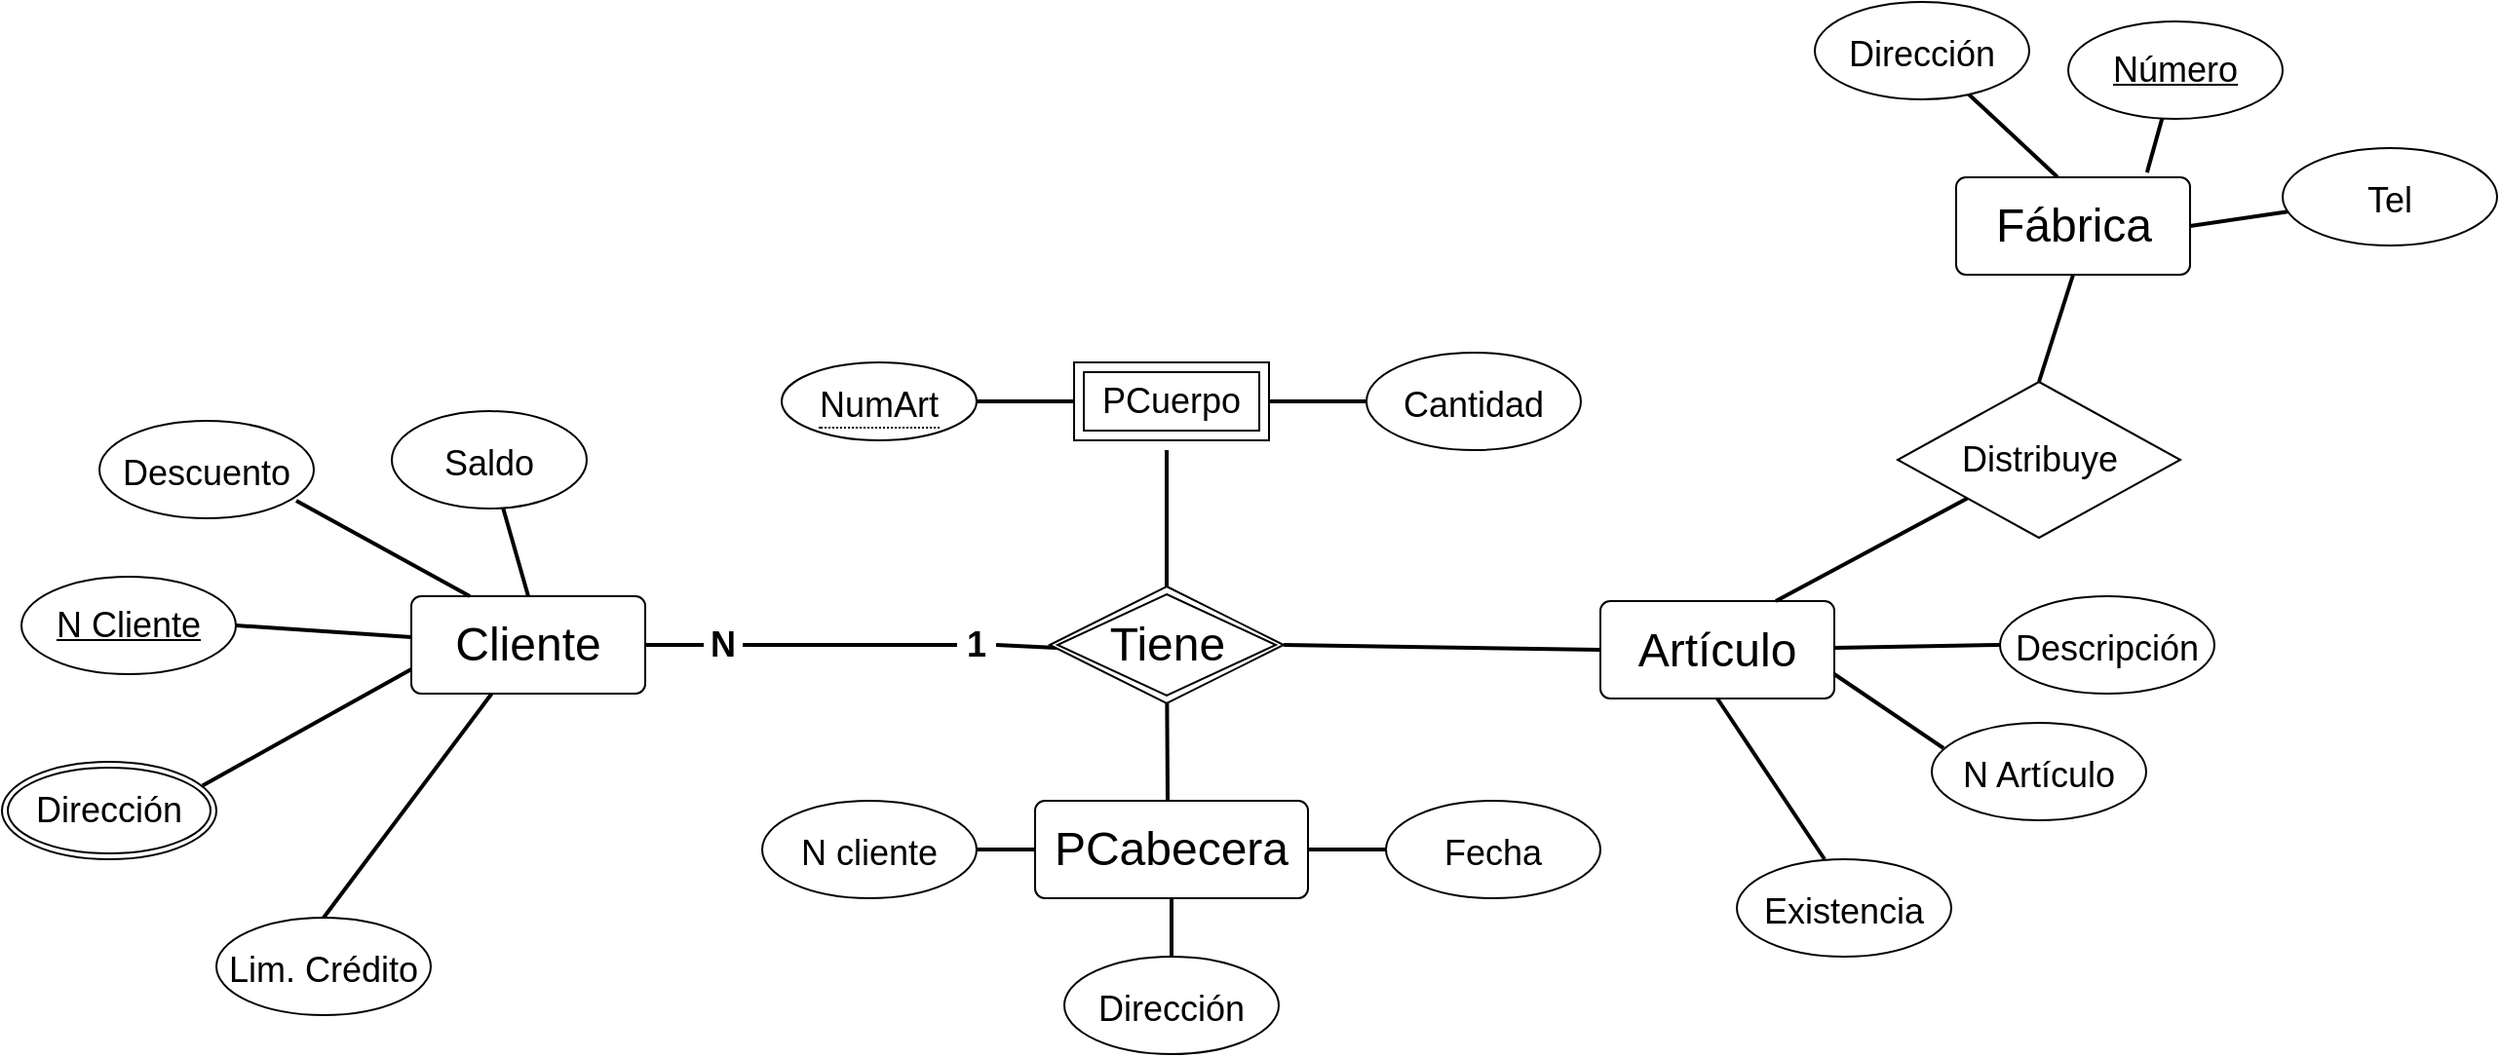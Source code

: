 <mxfile version="20.2.6" type="github">
  <diagram id="R2lEEEUBdFMjLlhIrx00" name="Page-1">
    <mxGraphModel dx="1185" dy="635" grid="1" gridSize="10" guides="1" tooltips="1" connect="1" arrows="1" fold="1" page="1" pageScale="1" pageWidth="850" pageHeight="1100" math="0" shadow="0" extFonts="Permanent Marker^https://fonts.googleapis.com/css?family=Permanent+Marker">
      <root>
        <mxCell id="0" />
        <mxCell id="1" parent="0" />
        <mxCell id="2Isd-Rkr8zCXRkjtD1xP-28" value="&lt;font style=&quot;font-size: 24px;&quot;&gt;Cliente&lt;/font&gt;" style="rounded=1;arcSize=10;whiteSpace=wrap;html=1;align=center;fontSize=18;" parent="1" vertex="1">
          <mxGeometry x="330" y="585" width="120" height="50" as="geometry" />
        </mxCell>
        <mxCell id="2Isd-Rkr8zCXRkjtD1xP-29" value="&lt;font style=&quot;font-size: 24px;&quot;&gt;Artículo&lt;/font&gt;" style="rounded=1;arcSize=10;whiteSpace=wrap;html=1;align=center;fontSize=18;" parent="1" vertex="1">
          <mxGeometry x="940" y="587.5" width="120" height="50" as="geometry" />
        </mxCell>
        <mxCell id="2Isd-Rkr8zCXRkjtD1xP-31" value="&lt;span style=&quot;font-size: 18px;&quot;&gt;Saldo&lt;/span&gt;" style="ellipse;whiteSpace=wrap;html=1;align=center;fontSize=24;" parent="1" vertex="1">
          <mxGeometry x="320" y="490" width="100" height="50" as="geometry" />
        </mxCell>
        <mxCell id="2Isd-Rkr8zCXRkjtD1xP-34" value="&lt;span style=&quot;font-size: 18px;&quot;&gt;Lim. Crédito&lt;/span&gt;" style="ellipse;whiteSpace=wrap;html=1;align=center;fontSize=24;" parent="1" vertex="1">
          <mxGeometry x="230" y="750" width="110" height="50" as="geometry" />
        </mxCell>
        <mxCell id="2Isd-Rkr8zCXRkjtD1xP-35" value="&lt;span style=&quot;font-size: 18px;&quot;&gt;Descuento&lt;/span&gt;" style="ellipse;whiteSpace=wrap;html=1;align=center;fontSize=24;" parent="1" vertex="1">
          <mxGeometry x="170" y="495" width="110" height="50" as="geometry" />
        </mxCell>
        <mxCell id="2Isd-Rkr8zCXRkjtD1xP-39" value="&lt;span style=&quot;font-size: 18px;&quot;&gt;Cantidad&lt;/span&gt;" style="ellipse;whiteSpace=wrap;html=1;align=center;fontSize=24;" parent="1" vertex="1">
          <mxGeometry x="820" y="460" width="110" height="50" as="geometry" />
        </mxCell>
        <mxCell id="2Isd-Rkr8zCXRkjtD1xP-40" value="&lt;span style=&quot;font-size: 18px;&quot;&gt;N cliente&lt;/span&gt;" style="ellipse;whiteSpace=wrap;html=1;align=center;fontSize=24;" parent="1" vertex="1">
          <mxGeometry x="510" y="690" width="110" height="50" as="geometry" />
        </mxCell>
        <mxCell id="2Isd-Rkr8zCXRkjtD1xP-41" value="&lt;span style=&quot;font-size: 18px;&quot;&gt;Dirección&lt;/span&gt;" style="ellipse;whiteSpace=wrap;html=1;align=center;fontSize=24;" parent="1" vertex="1">
          <mxGeometry x="665" y="770" width="110" height="50" as="geometry" />
        </mxCell>
        <mxCell id="2Isd-Rkr8zCXRkjtD1xP-42" value="&lt;span style=&quot;font-size: 18px;&quot;&gt;Fecha&lt;/span&gt;" style="ellipse;whiteSpace=wrap;html=1;align=center;fontSize=24;" parent="1" vertex="1">
          <mxGeometry x="830" y="690" width="110" height="50" as="geometry" />
        </mxCell>
        <mxCell id="2Isd-Rkr8zCXRkjtD1xP-44" value="&lt;span style=&quot;font-size: 18px;&quot;&gt;Descripción&lt;/span&gt;" style="ellipse;whiteSpace=wrap;html=1;align=center;fontSize=24;" parent="1" vertex="1">
          <mxGeometry x="1145" y="585" width="110" height="50" as="geometry" />
        </mxCell>
        <mxCell id="2Isd-Rkr8zCXRkjtD1xP-45" value="&lt;span style=&quot;font-size: 18px;&quot;&gt;N Artículo&lt;/span&gt;" style="ellipse;whiteSpace=wrap;html=1;align=center;fontSize=24;" parent="1" vertex="1">
          <mxGeometry x="1110" y="650" width="110" height="50" as="geometry" />
        </mxCell>
        <mxCell id="2Isd-Rkr8zCXRkjtD1xP-47" value="&lt;span style=&quot;font-size: 18px;&quot;&gt;Dirección&lt;/span&gt;" style="ellipse;whiteSpace=wrap;html=1;align=center;fontSize=24;" parent="1" vertex="1">
          <mxGeometry x="1050" y="280" width="110" height="50" as="geometry" />
        </mxCell>
        <mxCell id="2Isd-Rkr8zCXRkjtD1xP-49" value="&lt;span style=&quot;font-size: 18px;&quot;&gt;Tel&lt;/span&gt;" style="ellipse;whiteSpace=wrap;html=1;align=center;fontSize=24;" parent="1" vertex="1">
          <mxGeometry x="1290" y="355" width="110" height="50" as="geometry" />
        </mxCell>
        <mxCell id="2Isd-Rkr8zCXRkjtD1xP-51" value="&lt;span style=&quot;font-size: 18px;&quot;&gt;Existencia&lt;/span&gt;" style="ellipse;whiteSpace=wrap;html=1;align=center;fontSize=24;" parent="1" vertex="1">
          <mxGeometry x="1010" y="720" width="110" height="50" as="geometry" />
        </mxCell>
        <mxCell id="2Isd-Rkr8zCXRkjtD1xP-54" value="N Cliente" style="ellipse;whiteSpace=wrap;html=1;align=center;fontStyle=4;fontSize=18;" parent="1" vertex="1">
          <mxGeometry x="130" y="575" width="110" height="50" as="geometry" />
        </mxCell>
        <mxCell id="2Isd-Rkr8zCXRkjtD1xP-55" value="Número" style="ellipse;whiteSpace=wrap;html=1;align=center;fontStyle=4;fontSize=18;" parent="1" vertex="1">
          <mxGeometry x="1180" y="290" width="110" height="50" as="geometry" />
        </mxCell>
        <mxCell id="2Isd-Rkr8zCXRkjtD1xP-59" value="" style="endArrow=none;html=1;rounded=0;fontSize=18;exitX=1;exitY=0.5;exitDx=0;exitDy=0;strokeWidth=2;" parent="1" source="2Isd-Rkr8zCXRkjtD1xP-54" target="2Isd-Rkr8zCXRkjtD1xP-28" edge="1">
          <mxGeometry width="50" height="50" relative="1" as="geometry">
            <mxPoint x="290" y="620" as="sourcePoint" />
            <mxPoint x="340" y="570" as="targetPoint" />
          </mxGeometry>
        </mxCell>
        <mxCell id="2Isd-Rkr8zCXRkjtD1xP-60" value="" style="endArrow=none;html=1;rounded=0;fontSize=18;strokeWidth=2;exitX=0.935;exitY=0.245;exitDx=0;exitDy=0;entryX=0;entryY=0.75;entryDx=0;entryDy=0;exitPerimeter=0;" parent="1" source="2Isd-Rkr8zCXRkjtD1xP-81" target="2Isd-Rkr8zCXRkjtD1xP-28" edge="1">
          <mxGeometry width="50" height="50" relative="1" as="geometry">
            <mxPoint x="230" y="685" as="sourcePoint" />
            <mxPoint x="330" y="630" as="targetPoint" />
          </mxGeometry>
        </mxCell>
        <mxCell id="2Isd-Rkr8zCXRkjtD1xP-61" value="" style="endArrow=none;html=1;rounded=0;fontSize=18;strokeWidth=2;exitX=0.5;exitY=0;exitDx=0;exitDy=0;" parent="1" source="2Isd-Rkr8zCXRkjtD1xP-34" target="2Isd-Rkr8zCXRkjtD1xP-28" edge="1">
          <mxGeometry width="50" height="50" relative="1" as="geometry">
            <mxPoint x="240" y="695" as="sourcePoint" />
            <mxPoint x="330" y="657.5" as="targetPoint" />
          </mxGeometry>
        </mxCell>
        <mxCell id="2Isd-Rkr8zCXRkjtD1xP-62" value="" style="endArrow=none;html=1;rounded=0;fontSize=18;exitX=0.918;exitY=0.82;exitDx=0;exitDy=0;strokeWidth=2;exitPerimeter=0;entryX=0.25;entryY=0;entryDx=0;entryDy=0;" parent="1" source="2Isd-Rkr8zCXRkjtD1xP-35" target="2Isd-Rkr8zCXRkjtD1xP-28" edge="1">
          <mxGeometry width="50" height="50" relative="1" as="geometry">
            <mxPoint x="250" y="610" as="sourcePoint" />
            <mxPoint x="330" y="630" as="targetPoint" />
            <Array as="points" />
          </mxGeometry>
        </mxCell>
        <mxCell id="2Isd-Rkr8zCXRkjtD1xP-64" value="" style="endArrow=none;html=1;rounded=0;fontSize=18;strokeWidth=2;entryX=0.5;entryY=0;entryDx=0;entryDy=0;" parent="1" source="2Isd-Rkr8zCXRkjtD1xP-31" target="2Isd-Rkr8zCXRkjtD1xP-28" edge="1">
          <mxGeometry width="50" height="50" relative="1" as="geometry">
            <mxPoint x="280.98" y="546" as="sourcePoint" />
            <mxPoint x="360" y="620" as="targetPoint" />
            <Array as="points" />
          </mxGeometry>
        </mxCell>
        <mxCell id="2Isd-Rkr8zCXRkjtD1xP-65" value="" style="endArrow=none;html=1;rounded=0;fontSize=18;strokeWidth=2;" parent="1" source="pDBv5ggfNwZeKii--jkn-10" edge="1">
          <mxGeometry width="50" height="50" relative="1" as="geometry">
            <mxPoint x="720" y="630" as="sourcePoint" />
            <mxPoint x="718" y="690" as="targetPoint" />
          </mxGeometry>
        </mxCell>
        <mxCell id="2Isd-Rkr8zCXRkjtD1xP-66" value="" style="endArrow=none;html=1;rounded=0;fontSize=18;strokeWidth=2;entryX=0;entryY=0.5;entryDx=0;entryDy=0;exitX=1;exitY=0.5;exitDx=0;exitDy=0;" parent="1" source="2Isd-Rkr8zCXRkjtD1xP-40" target="pDBv5ggfNwZeKii--jkn-7" edge="1">
          <mxGeometry width="50" height="50" relative="1" as="geometry">
            <mxPoint x="640" y="770" as="sourcePoint" />
            <mxPoint x="654.896" y="732.678" as="targetPoint" />
          </mxGeometry>
        </mxCell>
        <mxCell id="2Isd-Rkr8zCXRkjtD1xP-67" value="" style="endArrow=none;html=1;rounded=0;fontSize=18;strokeWidth=2;entryX=0.5;entryY=1;entryDx=0;entryDy=0;" parent="1" source="2Isd-Rkr8zCXRkjtD1xP-41" target="pDBv5ggfNwZeKii--jkn-7" edge="1">
          <mxGeometry width="50" height="50" relative="1" as="geometry">
            <mxPoint x="680" y="790" as="sourcePoint" />
            <mxPoint x="715.694" y="739.999" as="targetPoint" />
          </mxGeometry>
        </mxCell>
        <mxCell id="2Isd-Rkr8zCXRkjtD1xP-68" value="" style="endArrow=none;html=1;rounded=0;fontSize=18;strokeWidth=2;entryX=1;entryY=0.5;entryDx=0;entryDy=0;exitX=0;exitY=0.5;exitDx=0;exitDy=0;" parent="1" source="2Isd-Rkr8zCXRkjtD1xP-42" target="pDBv5ggfNwZeKii--jkn-7" edge="1">
          <mxGeometry width="50" height="50" relative="1" as="geometry">
            <mxPoint x="840" y="720" as="sourcePoint" />
            <mxPoint x="765.353" y="735.141" as="targetPoint" />
          </mxGeometry>
        </mxCell>
        <mxCell id="2Isd-Rkr8zCXRkjtD1xP-69" value="" style="endArrow=none;html=1;rounded=0;fontSize=18;strokeWidth=2;entryX=0.5;entryY=1;entryDx=0;entryDy=0;exitX=0.5;exitY=0;exitDx=0;exitDy=0;" parent="1" source="pDBv5ggfNwZeKii--jkn-10" edge="1">
          <mxGeometry width="50" height="50" relative="1" as="geometry">
            <mxPoint x="717.5" y="582.5" as="sourcePoint" />
            <mxPoint x="717.5" y="510" as="targetPoint" />
          </mxGeometry>
        </mxCell>
        <mxCell id="2Isd-Rkr8zCXRkjtD1xP-70" value="" style="endArrow=none;html=1;rounded=0;fontSize=18;strokeWidth=2;entryX=0;entryY=0.5;entryDx=0;entryDy=0;" parent="1" source="pDBv5ggfNwZeKii--jkn-12" target="pDBv5ggfNwZeKii--jkn-14" edge="1">
          <mxGeometry width="50" height="50" relative="1" as="geometry">
            <mxPoint x="624.58" y="458.198" as="sourcePoint" />
            <mxPoint x="657.5" y="485" as="targetPoint" />
          </mxGeometry>
        </mxCell>
        <mxCell id="2Isd-Rkr8zCXRkjtD1xP-71" value="" style="endArrow=none;html=1;rounded=0;fontSize=18;strokeWidth=2;entryX=0;entryY=0.5;entryDx=0;entryDy=0;exitX=1;exitY=0.5;exitDx=0;exitDy=0;" parent="1" source="pDBv5ggfNwZeKii--jkn-14" target="2Isd-Rkr8zCXRkjtD1xP-39" edge="1">
          <mxGeometry width="50" height="50" relative="1" as="geometry">
            <mxPoint x="777.5" y="485" as="sourcePoint" />
            <mxPoint x="800" y="470" as="targetPoint" />
          </mxGeometry>
        </mxCell>
        <mxCell id="2Isd-Rkr8zCXRkjtD1xP-74" value="" style="endArrow=none;html=1;rounded=0;fontSize=18;strokeWidth=2;exitX=0.433;exitY=-0.002;exitDx=0;exitDy=0;exitPerimeter=0;" parent="1" source="2Isd-Rkr8zCXRkjtD1xP-90" target="2Isd-Rkr8zCXRkjtD1xP-47" edge="1">
          <mxGeometry width="50" height="50" relative="1" as="geometry">
            <mxPoint x="1146.962" y="450.268" as="sourcePoint" />
            <mxPoint x="1170" y="420" as="targetPoint" />
          </mxGeometry>
        </mxCell>
        <mxCell id="2Isd-Rkr8zCXRkjtD1xP-75" value="" style="endArrow=none;html=1;rounded=0;fontSize=18;strokeWidth=2;exitX=0.816;exitY=-0.049;exitDx=0;exitDy=0;exitPerimeter=0;" parent="1" source="2Isd-Rkr8zCXRkjtD1xP-90" target="2Isd-Rkr8zCXRkjtD1xP-55" edge="1">
          <mxGeometry width="50" height="50" relative="1" as="geometry">
            <mxPoint x="1193.806" y="457.284" as="sourcePoint" />
            <mxPoint x="1220" y="410" as="targetPoint" />
          </mxGeometry>
        </mxCell>
        <mxCell id="2Isd-Rkr8zCXRkjtD1xP-76" value="" style="endArrow=none;html=1;rounded=0;fontSize=18;strokeWidth=2;exitX=1;exitY=0.5;exitDx=0;exitDy=0;" parent="1" source="2Isd-Rkr8zCXRkjtD1xP-90" target="2Isd-Rkr8zCXRkjtD1xP-49" edge="1">
          <mxGeometry width="50" height="50" relative="1" as="geometry">
            <mxPoint x="1210.0" y="475" as="sourcePoint" />
            <mxPoint x="1300" y="410" as="targetPoint" />
          </mxGeometry>
        </mxCell>
        <mxCell id="2Isd-Rkr8zCXRkjtD1xP-77" value="" style="endArrow=none;html=1;rounded=0;fontSize=18;strokeWidth=2;exitX=0.5;exitY=1;exitDx=0;exitDy=0;entryX=0.409;entryY=0;entryDx=0;entryDy=0;entryPerimeter=0;" parent="1" source="2Isd-Rkr8zCXRkjtD1xP-29" target="2Isd-Rkr8zCXRkjtD1xP-51" edge="1">
          <mxGeometry width="50" height="50" relative="1" as="geometry">
            <mxPoint x="1210" y="785" as="sourcePoint" />
            <mxPoint x="1260" y="735" as="targetPoint" />
          </mxGeometry>
        </mxCell>
        <mxCell id="2Isd-Rkr8zCXRkjtD1xP-79" value="" style="endArrow=none;html=1;rounded=0;fontSize=18;strokeWidth=2;entryX=0.055;entryY=0.26;entryDx=0;entryDy=0;entryPerimeter=0;exitX=1;exitY=0.75;exitDx=0;exitDy=0;" parent="1" source="2Isd-Rkr8zCXRkjtD1xP-29" target="2Isd-Rkr8zCXRkjtD1xP-45" edge="1">
          <mxGeometry width="50" height="50" relative="1" as="geometry">
            <mxPoint x="1210" y="745" as="sourcePoint" />
            <mxPoint x="1260" y="695" as="targetPoint" />
          </mxGeometry>
        </mxCell>
        <mxCell id="2Isd-Rkr8zCXRkjtD1xP-80" value="" style="endArrow=none;html=1;rounded=0;fontSize=18;strokeWidth=2;entryX=0;entryY=0.5;entryDx=0;entryDy=0;" parent="1" source="2Isd-Rkr8zCXRkjtD1xP-29" target="2Isd-Rkr8zCXRkjtD1xP-44" edge="1">
          <mxGeometry width="50" height="50" relative="1" as="geometry">
            <mxPoint x="1210" y="715" as="sourcePoint" />
            <mxPoint x="1260" y="665" as="targetPoint" />
          </mxGeometry>
        </mxCell>
        <mxCell id="2Isd-Rkr8zCXRkjtD1xP-81" value="Dirección" style="ellipse;shape=doubleEllipse;margin=3;whiteSpace=wrap;html=1;align=center;fontSize=18;" parent="1" vertex="1">
          <mxGeometry x="120" y="670" width="110" height="50" as="geometry" />
        </mxCell>
        <mxCell id="2Isd-Rkr8zCXRkjtD1xP-83" value="Distribuye" style="shape=rhombus;perimeter=rhombusPerimeter;whiteSpace=wrap;html=1;align=center;fontSize=18;" parent="1" vertex="1">
          <mxGeometry x="1092.5" y="475" width="145" height="80" as="geometry" />
        </mxCell>
        <mxCell id="2Isd-Rkr8zCXRkjtD1xP-87" value="" style="endArrow=none;html=1;rounded=0;fontSize=18;strokeWidth=2;entryX=0.5;entryY=1;entryDx=0;entryDy=0;exitX=0.5;exitY=0;exitDx=0;exitDy=0;" parent="1" source="2Isd-Rkr8zCXRkjtD1xP-83" target="2Isd-Rkr8zCXRkjtD1xP-90" edge="1">
          <mxGeometry width="50" height="50" relative="1" as="geometry">
            <mxPoint x="1160" y="590" as="sourcePoint" />
            <mxPoint x="1155.0" y="500" as="targetPoint" />
          </mxGeometry>
        </mxCell>
        <mxCell id="2Isd-Rkr8zCXRkjtD1xP-88" value="" style="endArrow=none;html=1;rounded=0;fontSize=18;strokeWidth=2;exitX=0.75;exitY=0;exitDx=0;exitDy=0;" parent="1" source="2Isd-Rkr8zCXRkjtD1xP-29" target="2Isd-Rkr8zCXRkjtD1xP-83" edge="1">
          <mxGeometry width="50" height="50" relative="1" as="geometry">
            <mxPoint x="1130" y="700" as="sourcePoint" />
            <mxPoint x="1180" y="650" as="targetPoint" />
          </mxGeometry>
        </mxCell>
        <mxCell id="2Isd-Rkr8zCXRkjtD1xP-90" value="&lt;font style=&quot;font-size: 24px;&quot;&gt;Fábrica&lt;/font&gt;" style="rounded=1;arcSize=10;whiteSpace=wrap;html=1;align=center;fontSize=18;" parent="1" vertex="1">
          <mxGeometry x="1122.5" y="370" width="120" height="50" as="geometry" />
        </mxCell>
        <mxCell id="2Isd-Rkr8zCXRkjtD1xP-93" value="" style="endArrow=none;html=1;rounded=0;fontSize=18;strokeWidth=2;startArrow=none;entryX=0.051;entryY=0.528;entryDx=0;entryDy=0;entryPerimeter=0;" parent="1" target="pDBv5ggfNwZeKii--jkn-10" edge="1">
          <mxGeometry width="50" height="50" relative="1" as="geometry">
            <mxPoint x="630" y="610" as="sourcePoint" />
            <mxPoint x="657.5" y="610" as="targetPoint" />
          </mxGeometry>
        </mxCell>
        <mxCell id="2Isd-Rkr8zCXRkjtD1xP-94" value="" style="endArrow=none;html=1;rounded=0;fontSize=18;strokeWidth=2;entryX=0;entryY=0.5;entryDx=0;entryDy=0;exitX=1;exitY=0.5;exitDx=0;exitDy=0;" parent="1" source="pDBv5ggfNwZeKii--jkn-10" target="2Isd-Rkr8zCXRkjtD1xP-29" edge="1">
          <mxGeometry width="50" height="50" relative="1" as="geometry">
            <mxPoint x="777.26" y="613.795" as="sourcePoint" />
            <mxPoint x="880" y="590" as="targetPoint" />
          </mxGeometry>
        </mxCell>
        <mxCell id="2Isd-Rkr8zCXRkjtD1xP-100" value="&lt;b&gt;N&lt;/b&gt;" style="text;html=1;strokeColor=none;fillColor=none;align=center;verticalAlign=middle;whiteSpace=wrap;rounded=0;fontSize=18;" parent="1" vertex="1">
          <mxGeometry x="480" y="597.5" width="20" height="25" as="geometry" />
        </mxCell>
        <mxCell id="2Isd-Rkr8zCXRkjtD1xP-101" value="" style="endArrow=none;html=1;rounded=0;fontSize=18;strokeWidth=2;exitX=1;exitY=0.5;exitDx=0;exitDy=0;entryX=0;entryY=0.5;entryDx=0;entryDy=0;" parent="1" source="2Isd-Rkr8zCXRkjtD1xP-28" target="2Isd-Rkr8zCXRkjtD1xP-100" edge="1">
          <mxGeometry width="50" height="50" relative="1" as="geometry">
            <mxPoint x="450" y="610" as="sourcePoint" />
            <mxPoint x="645" y="610" as="targetPoint" />
          </mxGeometry>
        </mxCell>
        <mxCell id="2Isd-Rkr8zCXRkjtD1xP-103" value="&lt;b&gt;1&lt;/b&gt;" style="text;html=1;strokeColor=none;fillColor=none;align=center;verticalAlign=middle;whiteSpace=wrap;rounded=0;fontSize=18;" parent="1" vertex="1">
          <mxGeometry x="610" y="597.5" width="20" height="25" as="geometry" />
        </mxCell>
        <mxCell id="2Isd-Rkr8zCXRkjtD1xP-104" value="" style="endArrow=none;html=1;rounded=0;fontSize=18;strokeWidth=2;exitX=1;exitY=0.5;exitDx=0;exitDy=0;entryX=0;entryY=0.5;entryDx=0;entryDy=0;startArrow=none;" parent="1" source="2Isd-Rkr8zCXRkjtD1xP-100" target="2Isd-Rkr8zCXRkjtD1xP-103" edge="1">
          <mxGeometry width="50" height="50" relative="1" as="geometry">
            <mxPoint x="500" y="610" as="sourcePoint" />
            <mxPoint x="645" y="610" as="targetPoint" />
          </mxGeometry>
        </mxCell>
        <mxCell id="pDBv5ggfNwZeKii--jkn-7" value="&lt;font style=&quot;font-size: 24px;&quot;&gt;PCabecera&lt;/font&gt;" style="rounded=1;arcSize=10;whiteSpace=wrap;html=1;align=center;fontSize=18;" vertex="1" parent="1">
          <mxGeometry x="650" y="690" width="140" height="50" as="geometry" />
        </mxCell>
        <mxCell id="pDBv5ggfNwZeKii--jkn-10" value="&lt;font style=&quot;font-size: 24px;&quot;&gt;Tiene&lt;/font&gt;" style="shape=rhombus;double=1;perimeter=rhombusPerimeter;whiteSpace=wrap;html=1;align=center;" vertex="1" parent="1">
          <mxGeometry x="657.5" y="580" width="120" height="60" as="geometry" />
        </mxCell>
        <mxCell id="pDBv5ggfNwZeKii--jkn-12" value="&lt;span style=&quot;border-bottom: 1px dotted&quot;&gt;&lt;font style=&quot;font-size: 18px;&quot;&gt;NumArt&lt;/font&gt;&lt;/span&gt;" style="ellipse;whiteSpace=wrap;html=1;align=center;fontSize=24;" vertex="1" parent="1">
          <mxGeometry x="520" y="465" width="100" height="40" as="geometry" />
        </mxCell>
        <mxCell id="pDBv5ggfNwZeKii--jkn-14" value="PCuerpo" style="shape=ext;margin=3;double=1;whiteSpace=wrap;html=1;align=center;fontSize=18;" vertex="1" parent="1">
          <mxGeometry x="670" y="465" width="100" height="40" as="geometry" />
        </mxCell>
      </root>
    </mxGraphModel>
  </diagram>
</mxfile>
